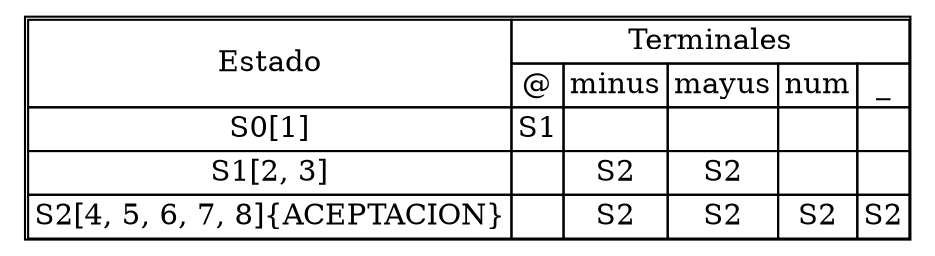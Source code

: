 digraph G{
a[shape=none label=<
<TABLE cellspacing="0">
<TR>
                <TD rowspan="2">Estado</TD>
                <TD colspan="5">Terminales</TD>
            </TR>
<TR>
<TD>@</TD>
<TD>minus</TD>
<TD>mayus</TD>
<TD>num</TD>
<TD>_</TD>
</TR>
<TR>
<TD>S0[1]</TD>
<TD>S1</TD>
<TD></TD>
<TD></TD>
<TD></TD>
<TD></TD>
</TR><TR>
<TD>S1[2, 3]</TD>
<TD></TD>
<TD>S2</TD>
<TD>S2</TD>
<TD></TD>
<TD></TD>
</TR><TR>
<TD>S2[4, 5, 6, 7, 8]{ACEPTACION}</TD>
<TD></TD>
<TD>S2</TD>
<TD>S2</TD>
<TD>S2</TD>
<TD>S2</TD>
</TR></TABLE>
>];
}
